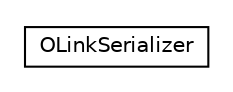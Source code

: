 #!/usr/local/bin/dot
#
# Class diagram 
# Generated by UMLGraph version R5_6-24-gf6e263 (http://www.umlgraph.org/)
#

digraph G {
	edge [fontname="Helvetica",fontsize=10,labelfontname="Helvetica",labelfontsize=10];
	node [fontname="Helvetica",fontsize=10,shape=plaintext];
	nodesep=0.25;
	ranksep=0.5;
	// com.orientechnologies.orient.core.serialization.serializer.binary.impl.OLinkSerializer
	c177776 [label=<<table title="com.orientechnologies.orient.core.serialization.serializer.binary.impl.OLinkSerializer" border="0" cellborder="1" cellspacing="0" cellpadding="2" port="p" href="./OLinkSerializer.html">
		<tr><td><table border="0" cellspacing="0" cellpadding="1">
<tr><td align="center" balign="center"> OLinkSerializer </td></tr>
		</table></td></tr>
		</table>>, URL="./OLinkSerializer.html", fontname="Helvetica", fontcolor="black", fontsize=10.0];
}

